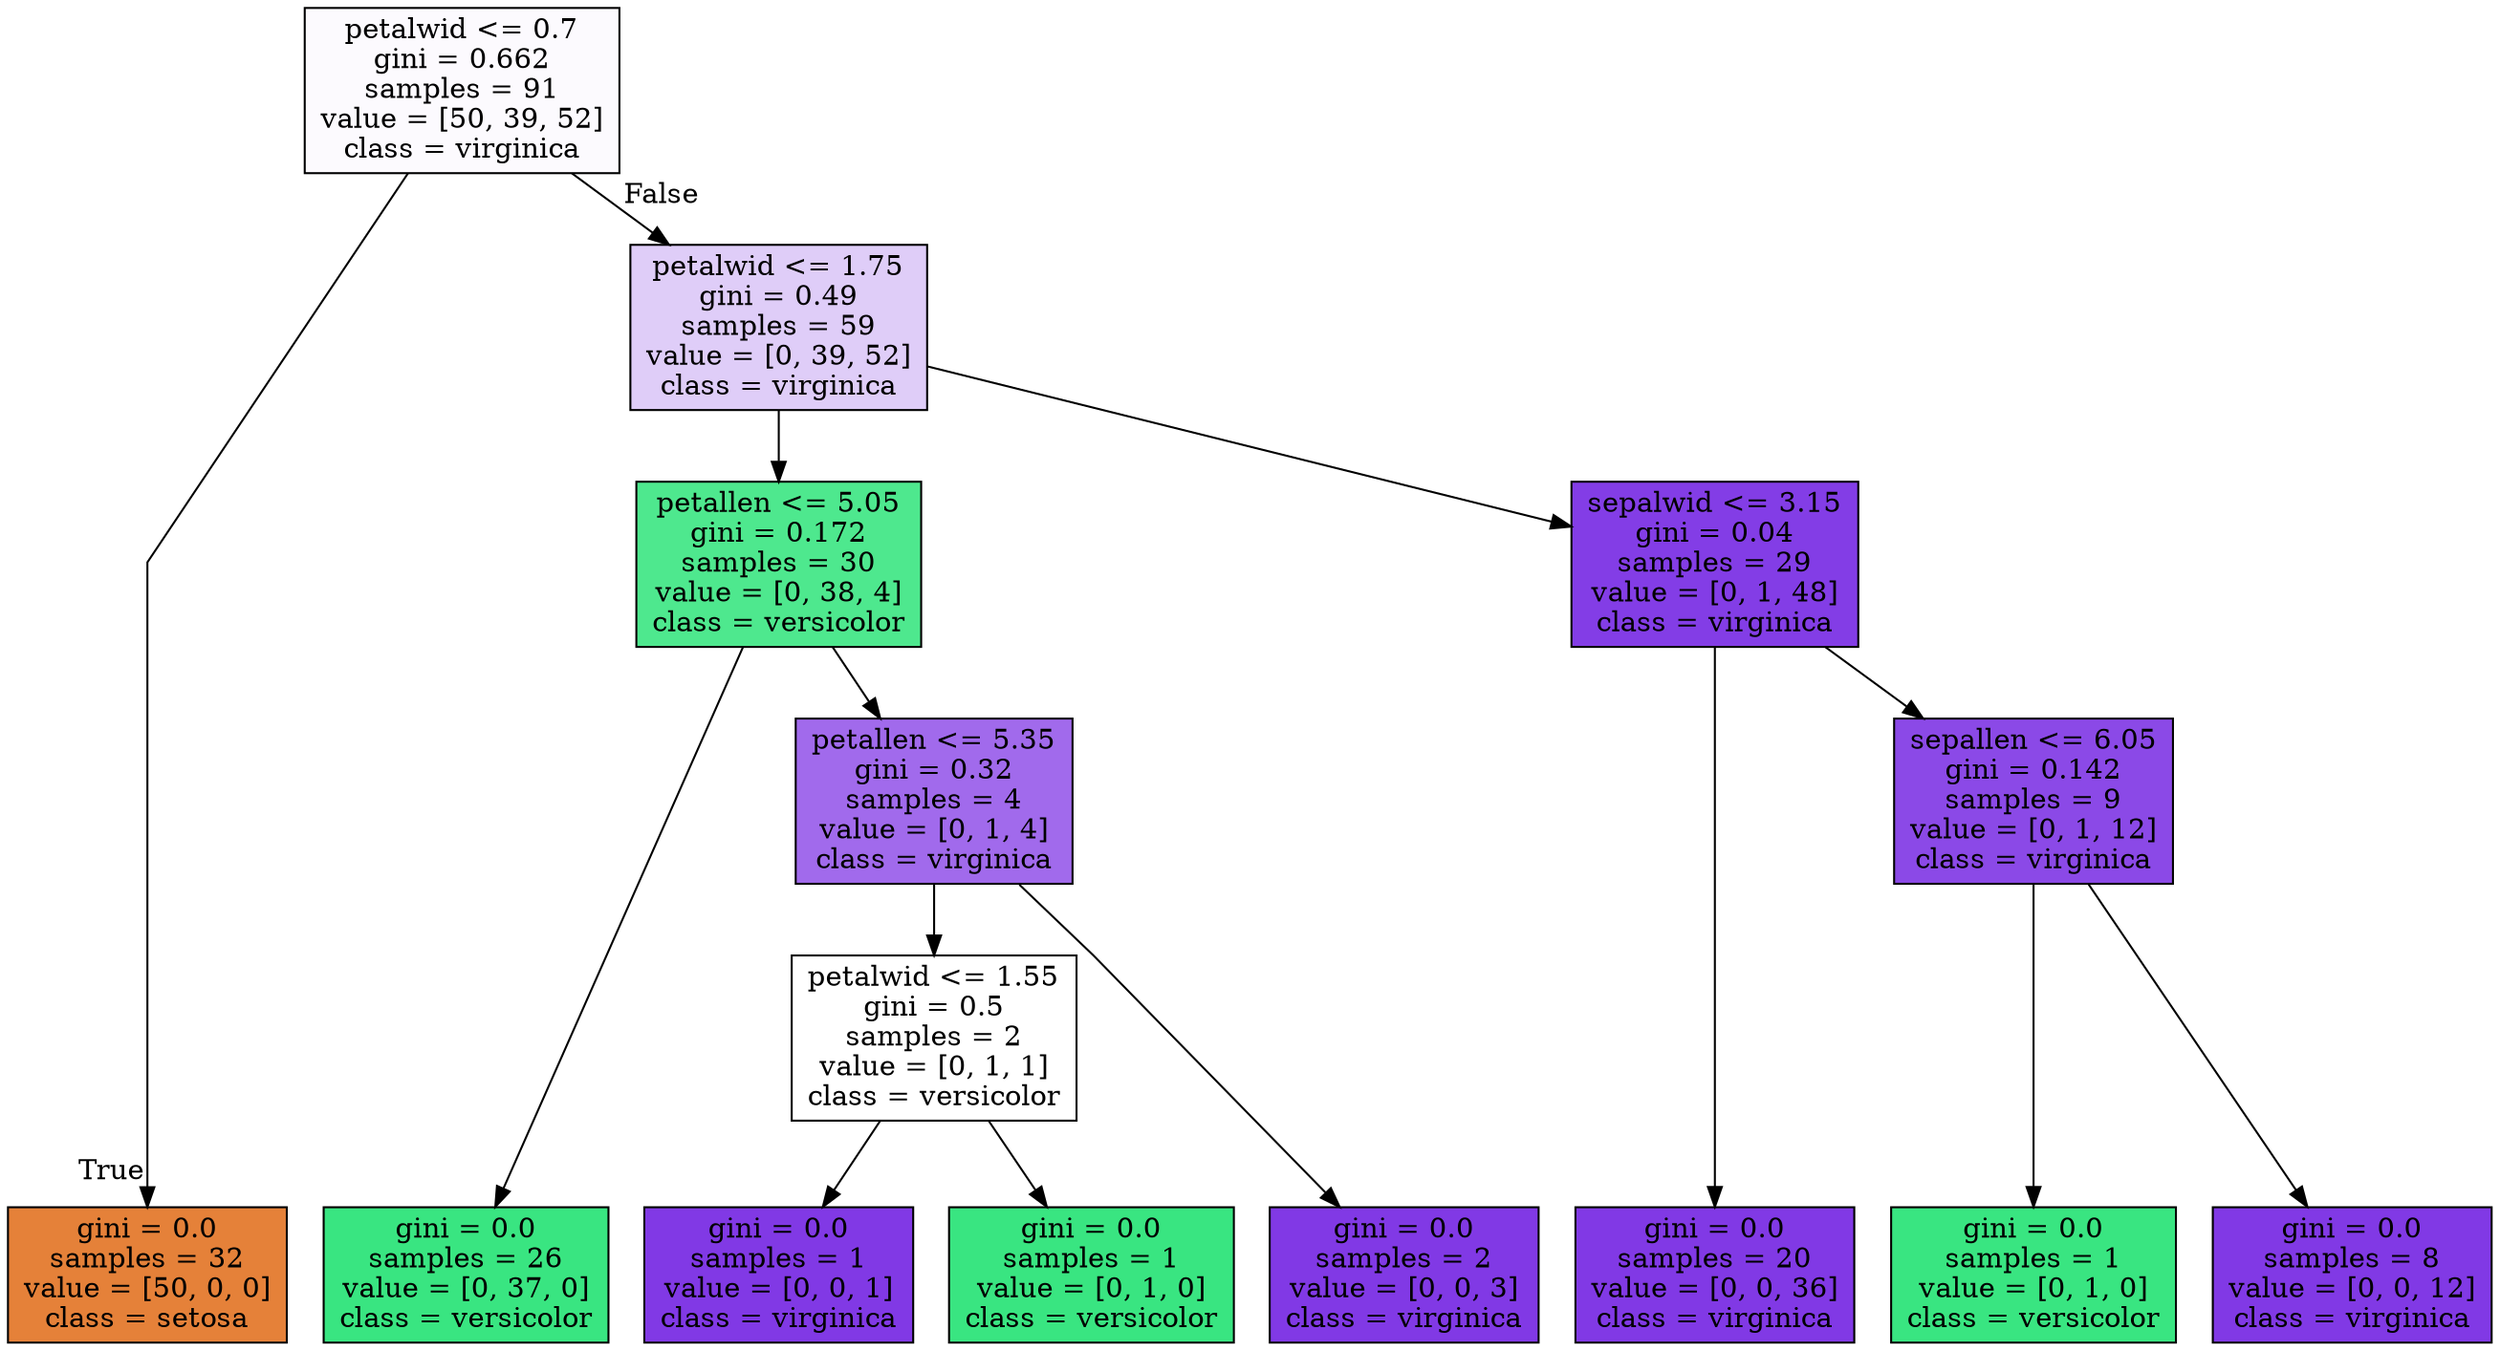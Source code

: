 digraph Tree {
node [shape=box, style="filled", color="black"] ;
graph [ranksep=equally, splines=polyline] ;
0 [label="petalwid <= 0.7\ngini = 0.662\nsamples = 91\nvalue = [50, 39, 52]\nclass = virginica", fillcolor="#8139e506"] ;
1 [label="gini = 0.0\nsamples = 32\nvalue = [50, 0, 0]\nclass = setosa", fillcolor="#e58139ff"] ;
0 -> 1 [labeldistance=2.5, labelangle=45, headlabel="True"] ;
2 [label="petalwid <= 1.75\ngini = 0.49\nsamples = 59\nvalue = [0, 39, 52]\nclass = virginica", fillcolor="#8139e540"] ;
0 -> 2 [labeldistance=2.5, labelangle=-45, headlabel="False"] ;
3 [label="petallen <= 5.05\ngini = 0.172\nsamples = 30\nvalue = [0, 38, 4]\nclass = versicolor", fillcolor="#39e581e4"] ;
2 -> 3 ;
4 [label="gini = 0.0\nsamples = 26\nvalue = [0, 37, 0]\nclass = versicolor", fillcolor="#39e581ff"] ;
3 -> 4 ;
5 [label="petallen <= 5.35\ngini = 0.32\nsamples = 4\nvalue = [0, 1, 4]\nclass = virginica", fillcolor="#8139e5bf"] ;
3 -> 5 ;
6 [label="petalwid <= 1.55\ngini = 0.5\nsamples = 2\nvalue = [0, 1, 1]\nclass = versicolor", fillcolor="#39e58100"] ;
5 -> 6 ;
7 [label="gini = 0.0\nsamples = 1\nvalue = [0, 0, 1]\nclass = virginica", fillcolor="#8139e5ff"] ;
6 -> 7 ;
8 [label="gini = 0.0\nsamples = 1\nvalue = [0, 1, 0]\nclass = versicolor", fillcolor="#39e581ff"] ;
6 -> 8 ;
9 [label="gini = 0.0\nsamples = 2\nvalue = [0, 0, 3]\nclass = virginica", fillcolor="#8139e5ff"] ;
5 -> 9 ;
10 [label="sepalwid <= 3.15\ngini = 0.04\nsamples = 29\nvalue = [0, 1, 48]\nclass = virginica", fillcolor="#8139e5fa"] ;
2 -> 10 ;
11 [label="gini = 0.0\nsamples = 20\nvalue = [0, 0, 36]\nclass = virginica", fillcolor="#8139e5ff"] ;
10 -> 11 ;
12 [label="sepallen <= 6.05\ngini = 0.142\nsamples = 9\nvalue = [0, 1, 12]\nclass = virginica", fillcolor="#8139e5ea"] ;
10 -> 12 ;
13 [label="gini = 0.0\nsamples = 1\nvalue = [0, 1, 0]\nclass = versicolor", fillcolor="#39e581ff"] ;
12 -> 13 ;
14 [label="gini = 0.0\nsamples = 8\nvalue = [0, 0, 12]\nclass = virginica", fillcolor="#8139e5ff"] ;
12 -> 14 ;
{rank=same ; 0} ;
{rank=same ; 2} ;
{rank=same ; 3; 10} ;
{rank=same ; 5; 12} ;
{rank=same ; 6} ;
{rank=same ; 1; 4; 7; 8; 9; 11; 13; 14} ;
}